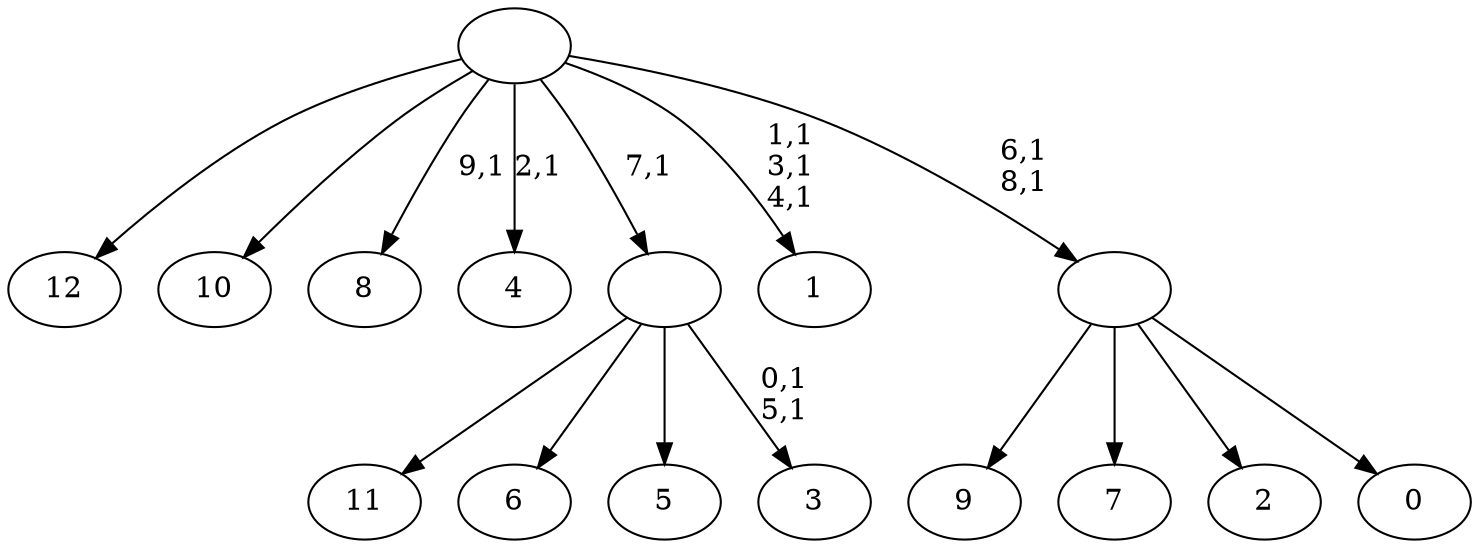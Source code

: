 digraph T {
	23 [label="12"]
	22 [label="11"]
	21 [label="10"]
	20 [label="9"]
	19 [label="8"]
	17 [label="7"]
	16 [label="6"]
	15 [label="5"]
	14 [label="4"]
	12 [label="3"]
	9 [label=""]
	8 [label="2"]
	7 [label="1"]
	3 [label="0"]
	2 [label=""]
	0 [label=""]
	9 -> 12 [label="0,1\n5,1"]
	9 -> 22 [label=""]
	9 -> 16 [label=""]
	9 -> 15 [label=""]
	2 -> 20 [label=""]
	2 -> 17 [label=""]
	2 -> 8 [label=""]
	2 -> 3 [label=""]
	0 -> 2 [label="6,1\n8,1"]
	0 -> 7 [label="1,1\n3,1\n4,1"]
	0 -> 14 [label="2,1"]
	0 -> 19 [label="9,1"]
	0 -> 23 [label=""]
	0 -> 21 [label=""]
	0 -> 9 [label="7,1"]
}
